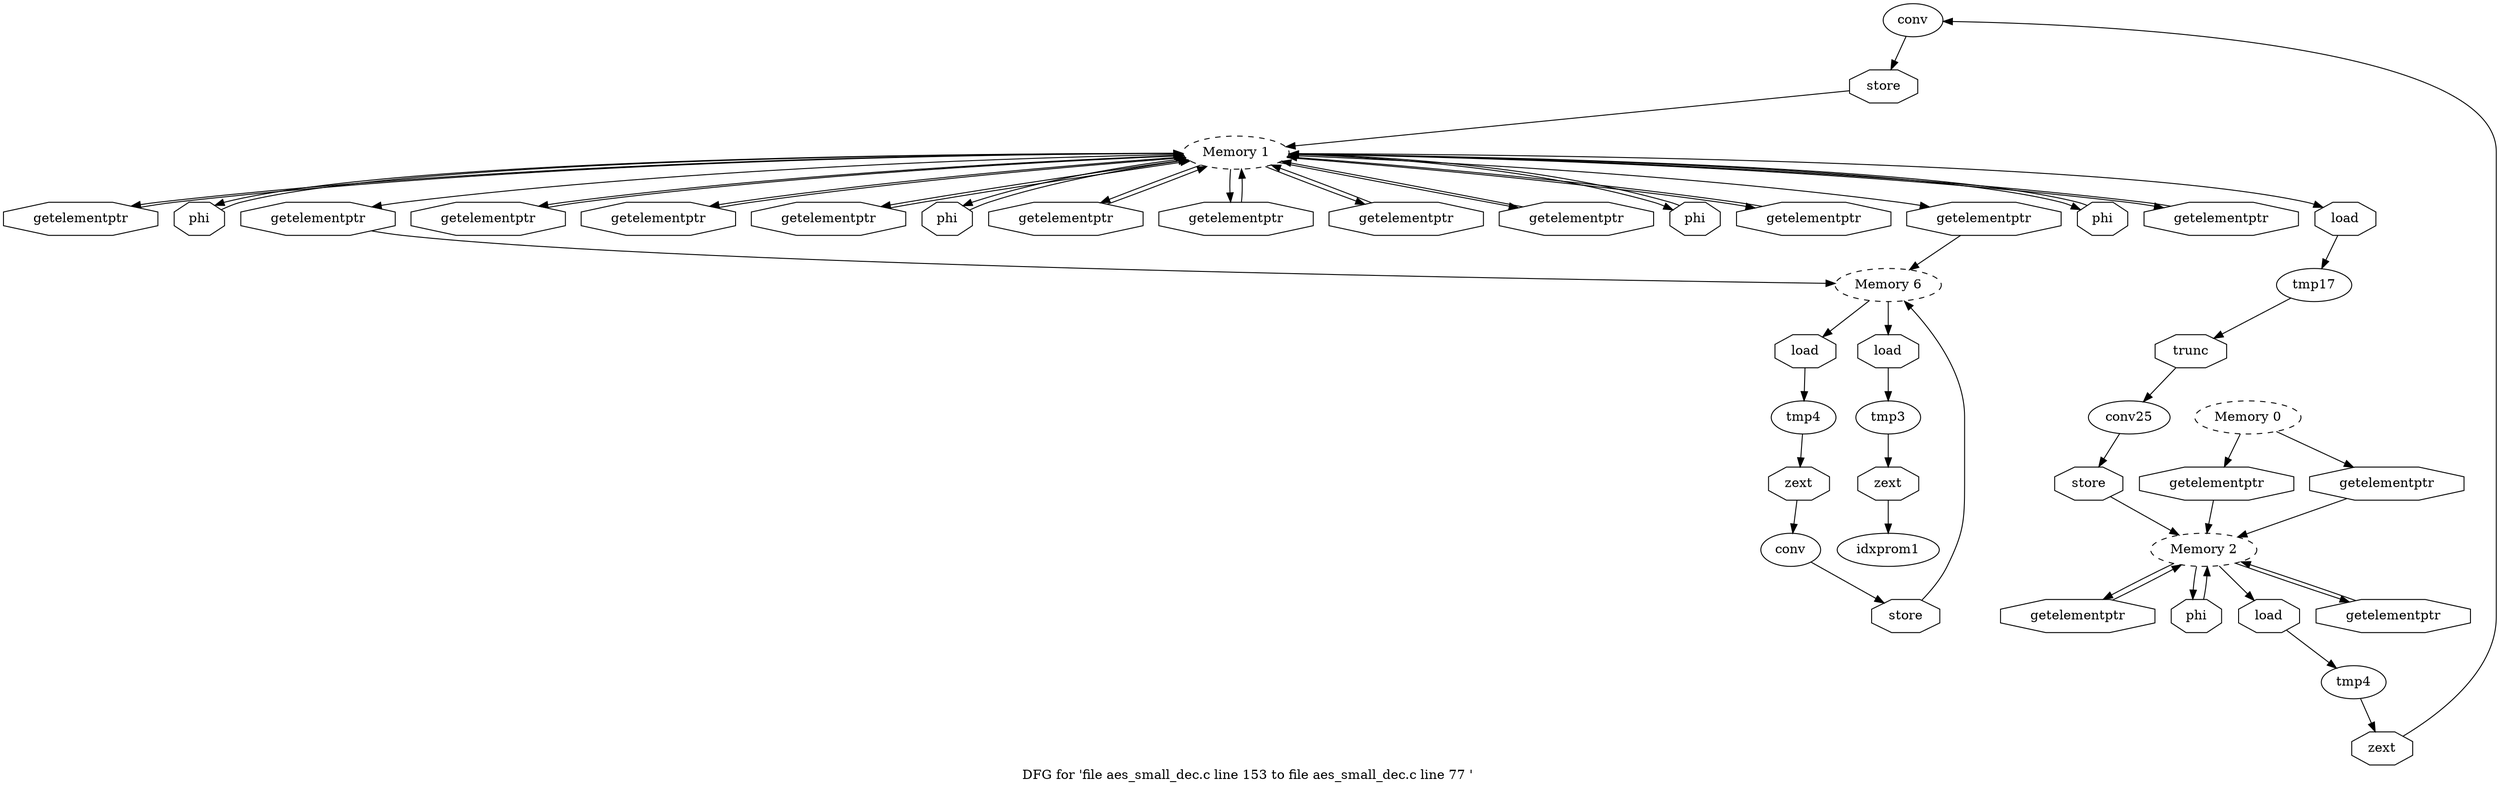 digraph "DFG for 'file aes_small_dec.c line 153 to file aes_small_dec.c line 77 '  "{
label="DFG for 'file aes_small_dec.c line 153 to file aes_small_dec.c line 77 ' ";
node_600[shape=ellipse,style=solid,label="conv"]
node_603[shape=octagon,style=solid,label="store"]
"node_600"->"node_603"
node_601[shape=octagon,style=solid,label="zext"]
"node_601"->"node_600"
node_598[shape=ellipse,style=solid,label="tmp4"]
"node_598"->"node_601"
node_596[shape=octagon,style=solid,label="getelementptr"]
node_595[shape=ellipse,style=dashed,label="Memory 2"]
"node_596"->"node_595"
node_597[shape=ellipse,style=dashed,label="Memory 0"]
"node_597"->"node_596"
node_622[shape=octagon,style=solid,label="getelementptr"]
"node_597"->"node_622"
node_599[shape=octagon,style=solid,label="load"]
"node_599"->"node_598"
"node_595"->"node_599"
node_605[shape=octagon,style=solid,label="getelementptr"]
"node_595"->"node_605"
node_613[shape=octagon,style=solid,label="getelementptr"]
"node_595"->"node_613"
node_637[shape=octagon,style=solid,label="phi"]
"node_595"->"node_637"
node_594[shape=ellipse,style=dashed,label="Memory 1"]
node_602[shape=octagon,style=solid,label="getelementptr"]
"node_594"->"node_602"
node_604[shape=octagon,style=solid,label="getelementptr"]
"node_594"->"node_604"
node_606[shape=octagon,style=solid,label="phi"]
"node_594"->"node_606"
node_607[shape=octagon,style=solid,label="load"]
"node_594"->"node_607"
node_610[shape=octagon,style=solid,label="getelementptr"]
"node_594"->"node_610"
node_611[shape=octagon,style=solid,label="getelementptr"]
"node_594"->"node_611"
node_612[shape=octagon,style=solid,label="getelementptr"]
"node_594"->"node_612"
node_614[shape=octagon,style=solid,label="phi"]
"node_594"->"node_614"
node_615[shape=octagon,style=solid,label="getelementptr"]
"node_594"->"node_615"
node_616[shape=octagon,style=solid,label="getelementptr"]
"node_594"->"node_616"
node_617[shape=octagon,style=solid,label="getelementptr"]
"node_594"->"node_617"
node_618[shape=octagon,style=solid,label="getelementptr"]
"node_594"->"node_618"
node_619[shape=octagon,style=solid,label="phi"]
"node_594"->"node_619"
node_620[shape=octagon,style=solid,label="getelementptr"]
"node_594"->"node_620"
node_625[shape=octagon,style=solid,label="getelementptr"]
"node_594"->"node_625"
node_634[shape=octagon,style=solid,label="getelementptr"]
"node_594"->"node_634"
node_636[shape=octagon,style=solid,label="phi"]
"node_594"->"node_636"
"node_602"->"node_594"
"node_603"->"node_594"
"node_604"->"node_594"
"node_605"->"node_595"
"node_606"->"node_594"
node_621[shape=ellipse,style=solid,label="tmp17"]
"node_607"->"node_621"
node_608[shape=ellipse,style=solid,label="conv25"]
node_623[shape=octagon,style=solid,label="store"]
"node_608"->"node_623"
node_609[shape=octagon,style=solid,label="trunc"]
"node_609"->"node_608"
"node_610"->"node_594"
"node_611"->"node_594"
"node_612"->"node_594"
"node_613"->"node_595"
"node_614"->"node_594"
"node_615"->"node_594"
"node_616"->"node_594"
"node_617"->"node_594"
"node_618"->"node_594"
"node_619"->"node_594"
"node_620"->"node_594"
"node_621"->"node_609"
"node_622"->"node_595"
"node_623"->"node_595"
node_624[shape=ellipse,style=dashed,label="Memory 6"]
node_627[shape=octagon,style=solid,label="load"]
"node_624"->"node_627"
node_631[shape=octagon,style=solid,label="load"]
"node_624"->"node_631"
"node_625"->"node_624"
node_626[shape=ellipse,style=solid,label="tmp3"]
node_629[shape=octagon,style=solid,label="zext"]
"node_626"->"node_629"
"node_627"->"node_626"
node_628[shape=ellipse,style=solid,label="idxprom1"]
"node_629"->"node_628"
node_630[shape=ellipse,style=solid,label="tmp4"]
node_633[shape=octagon,style=solid,label="zext"]
"node_630"->"node_633"
"node_631"->"node_630"
node_632[shape=ellipse,style=solid,label="conv"]
node_635[shape=octagon,style=solid,label="store"]
"node_632"->"node_635"
"node_633"->"node_632"
"node_634"->"node_624"
"node_635"->"node_624"
"node_636"->"node_594"
"node_637"->"node_595"
}

